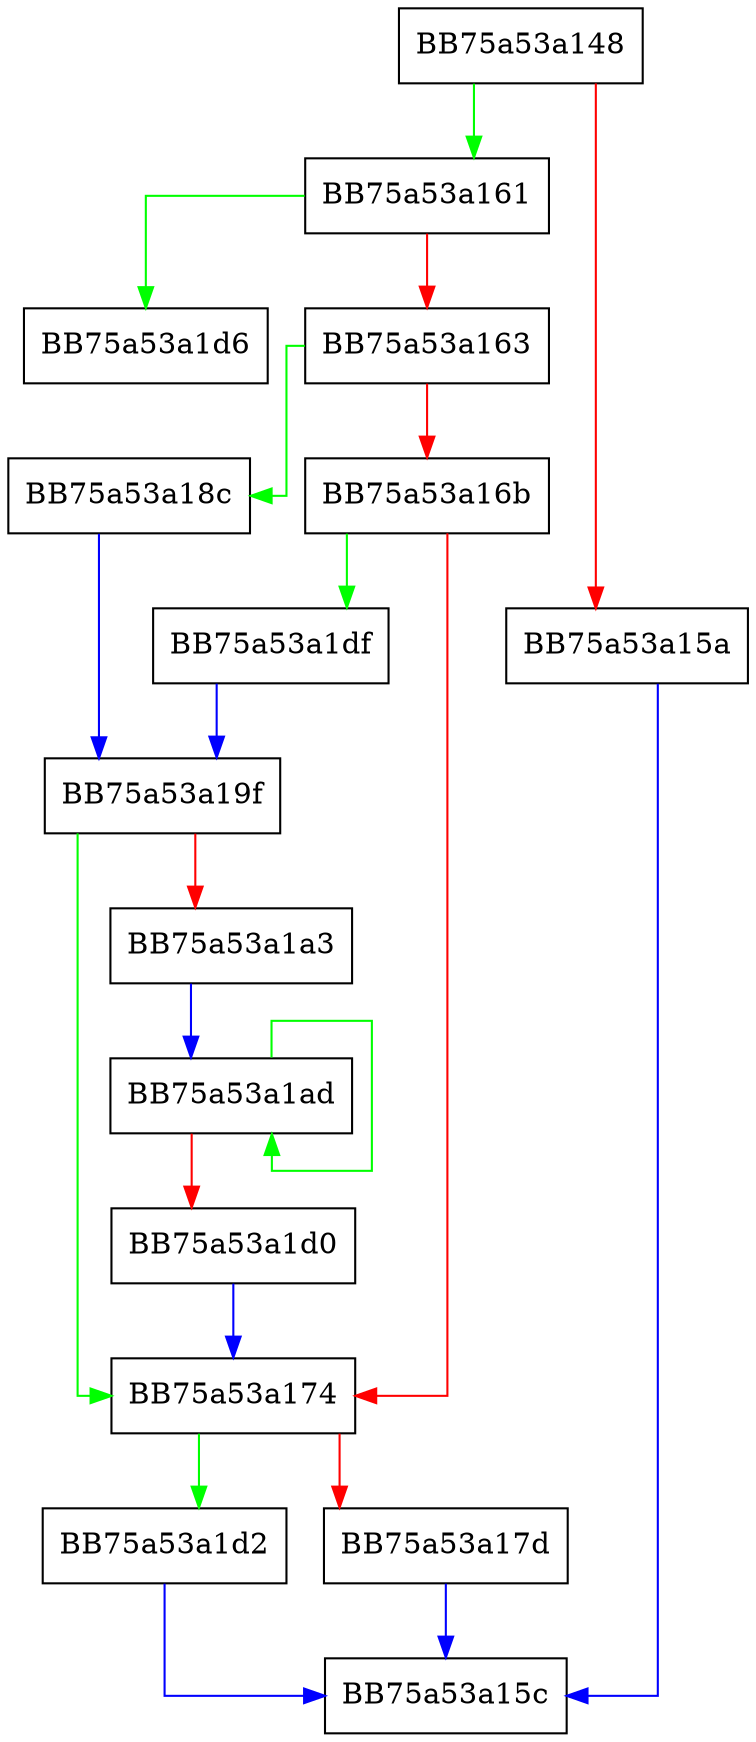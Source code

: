digraph addCharRangeEnd {
  node [shape="box"];
  graph [splines=ortho];
  BB75a53a148 -> BB75a53a161 [color="green"];
  BB75a53a148 -> BB75a53a15a [color="red"];
  BB75a53a15a -> BB75a53a15c [color="blue"];
  BB75a53a161 -> BB75a53a1d6 [color="green"];
  BB75a53a161 -> BB75a53a163 [color="red"];
  BB75a53a163 -> BB75a53a18c [color="green"];
  BB75a53a163 -> BB75a53a16b [color="red"];
  BB75a53a16b -> BB75a53a1df [color="green"];
  BB75a53a16b -> BB75a53a174 [color="red"];
  BB75a53a174 -> BB75a53a1d2 [color="green"];
  BB75a53a174 -> BB75a53a17d [color="red"];
  BB75a53a17d -> BB75a53a15c [color="blue"];
  BB75a53a18c -> BB75a53a19f [color="blue"];
  BB75a53a19f -> BB75a53a174 [color="green"];
  BB75a53a19f -> BB75a53a1a3 [color="red"];
  BB75a53a1a3 -> BB75a53a1ad [color="blue"];
  BB75a53a1ad -> BB75a53a1ad [color="green"];
  BB75a53a1ad -> BB75a53a1d0 [color="red"];
  BB75a53a1d0 -> BB75a53a174 [color="blue"];
  BB75a53a1d2 -> BB75a53a15c [color="blue"];
  BB75a53a1df -> BB75a53a19f [color="blue"];
}